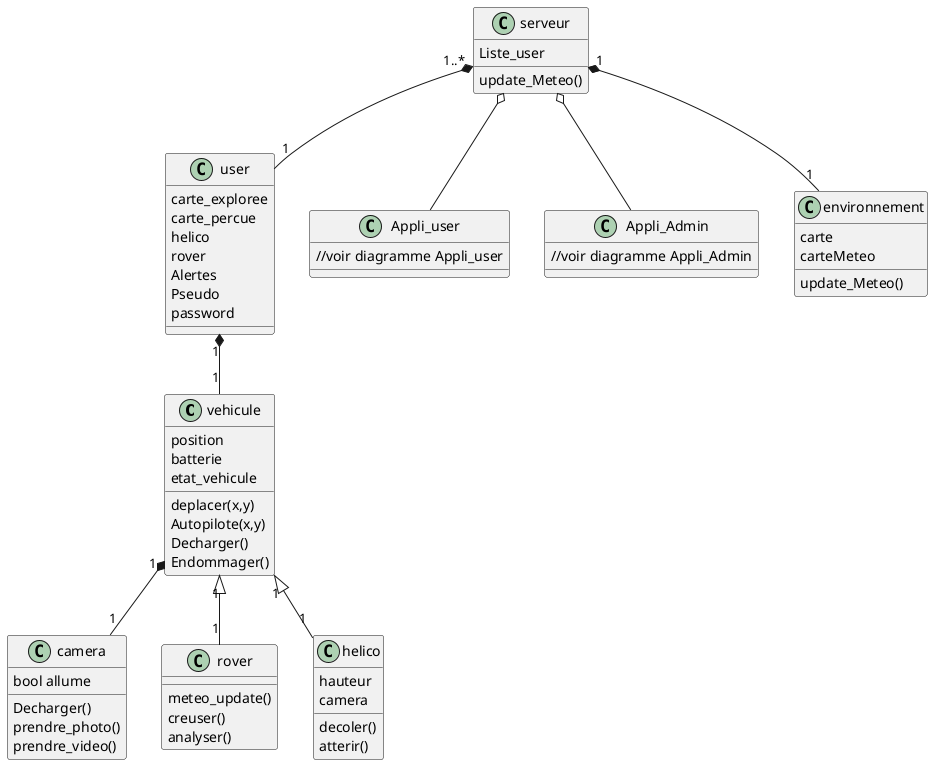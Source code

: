 @startuml
class vehicule{
position
batterie
etat_vehicule
deplacer(x,y)
Autopilote(x,y)
Decharger()
Endommager()
}
class camera{
bool allume
Decharger()
prendre_photo()
prendre_video()
}
vehicule "1"*--"1" camera
class rover{
meteo_update()
creuser()
analyser()
}
vehicule "1"<|--"1" rover
class helico{
hauteur
camera
decoler()
atterir()
}
vehicule "1"<|--"1" helico
class serveur{
Liste_user
update_Meteo()
}
class user{
carte_exploree
carte_percue
helico
rover
Alertes
Pseudo
password
}
serveur "1..*"*--"1" user
user "1"*--"1" vehicule
class Appli_user{
//voir diagramme Appli_user
}
class Appli_Admin{
//voir diagramme Appli_Admin
}
serveur o-- Appli_user
serveur o-- Appli_Admin
class environnement{
carte
carteMeteo
update_Meteo()
}
serveur "1"*--"1" environnement
@enduml

